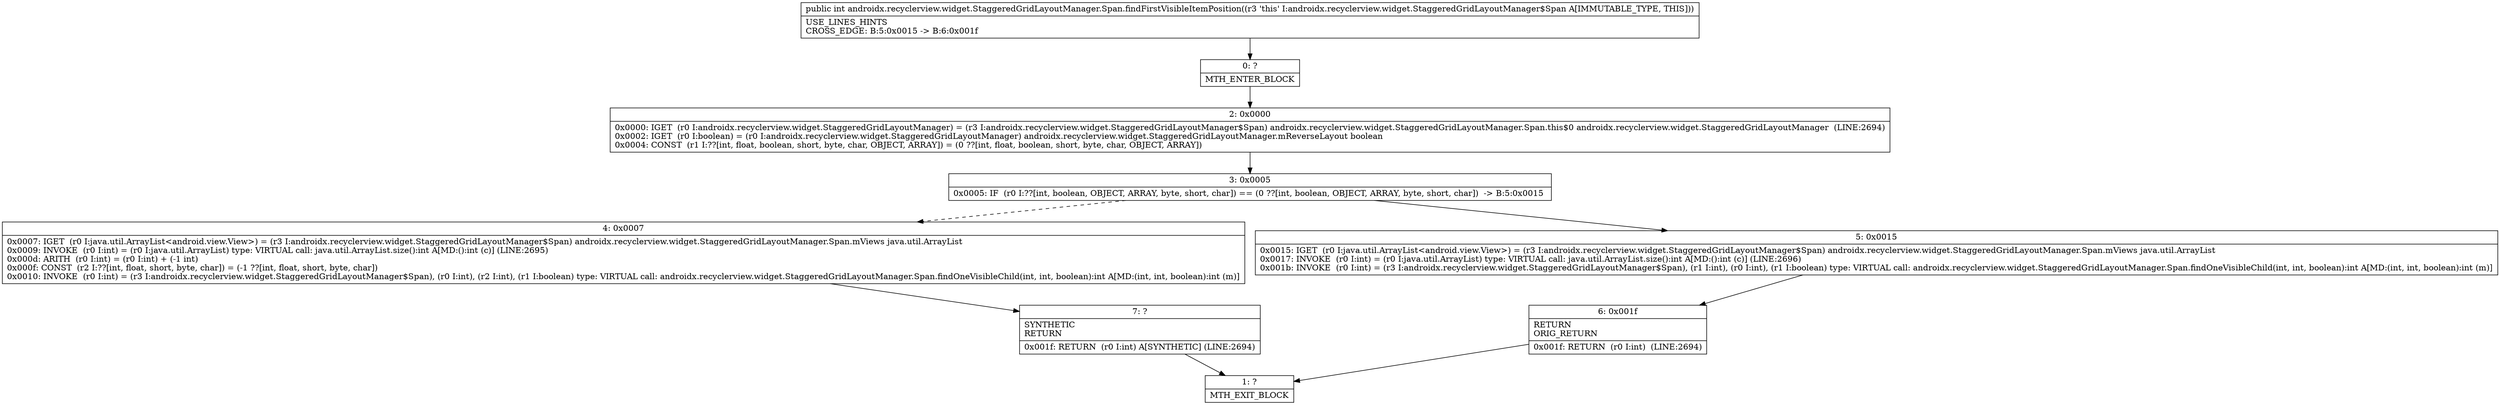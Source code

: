digraph "CFG forandroidx.recyclerview.widget.StaggeredGridLayoutManager.Span.findFirstVisibleItemPosition()I" {
Node_0 [shape=record,label="{0\:\ ?|MTH_ENTER_BLOCK\l}"];
Node_2 [shape=record,label="{2\:\ 0x0000|0x0000: IGET  (r0 I:androidx.recyclerview.widget.StaggeredGridLayoutManager) = (r3 I:androidx.recyclerview.widget.StaggeredGridLayoutManager$Span) androidx.recyclerview.widget.StaggeredGridLayoutManager.Span.this$0 androidx.recyclerview.widget.StaggeredGridLayoutManager  (LINE:2694)\l0x0002: IGET  (r0 I:boolean) = (r0 I:androidx.recyclerview.widget.StaggeredGridLayoutManager) androidx.recyclerview.widget.StaggeredGridLayoutManager.mReverseLayout boolean \l0x0004: CONST  (r1 I:??[int, float, boolean, short, byte, char, OBJECT, ARRAY]) = (0 ??[int, float, boolean, short, byte, char, OBJECT, ARRAY]) \l}"];
Node_3 [shape=record,label="{3\:\ 0x0005|0x0005: IF  (r0 I:??[int, boolean, OBJECT, ARRAY, byte, short, char]) == (0 ??[int, boolean, OBJECT, ARRAY, byte, short, char])  \-\> B:5:0x0015 \l}"];
Node_4 [shape=record,label="{4\:\ 0x0007|0x0007: IGET  (r0 I:java.util.ArrayList\<android.view.View\>) = (r3 I:androidx.recyclerview.widget.StaggeredGridLayoutManager$Span) androidx.recyclerview.widget.StaggeredGridLayoutManager.Span.mViews java.util.ArrayList \l0x0009: INVOKE  (r0 I:int) = (r0 I:java.util.ArrayList) type: VIRTUAL call: java.util.ArrayList.size():int A[MD:():int (c)] (LINE:2695)\l0x000d: ARITH  (r0 I:int) = (r0 I:int) + (\-1 int) \l0x000f: CONST  (r2 I:??[int, float, short, byte, char]) = (\-1 ??[int, float, short, byte, char]) \l0x0010: INVOKE  (r0 I:int) = (r3 I:androidx.recyclerview.widget.StaggeredGridLayoutManager$Span), (r0 I:int), (r2 I:int), (r1 I:boolean) type: VIRTUAL call: androidx.recyclerview.widget.StaggeredGridLayoutManager.Span.findOneVisibleChild(int, int, boolean):int A[MD:(int, int, boolean):int (m)]\l}"];
Node_7 [shape=record,label="{7\:\ ?|SYNTHETIC\lRETURN\l|0x001f: RETURN  (r0 I:int) A[SYNTHETIC] (LINE:2694)\l}"];
Node_1 [shape=record,label="{1\:\ ?|MTH_EXIT_BLOCK\l}"];
Node_5 [shape=record,label="{5\:\ 0x0015|0x0015: IGET  (r0 I:java.util.ArrayList\<android.view.View\>) = (r3 I:androidx.recyclerview.widget.StaggeredGridLayoutManager$Span) androidx.recyclerview.widget.StaggeredGridLayoutManager.Span.mViews java.util.ArrayList \l0x0017: INVOKE  (r0 I:int) = (r0 I:java.util.ArrayList) type: VIRTUAL call: java.util.ArrayList.size():int A[MD:():int (c)] (LINE:2696)\l0x001b: INVOKE  (r0 I:int) = (r3 I:androidx.recyclerview.widget.StaggeredGridLayoutManager$Span), (r1 I:int), (r0 I:int), (r1 I:boolean) type: VIRTUAL call: androidx.recyclerview.widget.StaggeredGridLayoutManager.Span.findOneVisibleChild(int, int, boolean):int A[MD:(int, int, boolean):int (m)]\l}"];
Node_6 [shape=record,label="{6\:\ 0x001f|RETURN\lORIG_RETURN\l|0x001f: RETURN  (r0 I:int)  (LINE:2694)\l}"];
MethodNode[shape=record,label="{public int androidx.recyclerview.widget.StaggeredGridLayoutManager.Span.findFirstVisibleItemPosition((r3 'this' I:androidx.recyclerview.widget.StaggeredGridLayoutManager$Span A[IMMUTABLE_TYPE, THIS]))  | USE_LINES_HINTS\lCROSS_EDGE: B:5:0x0015 \-\> B:6:0x001f\l}"];
MethodNode -> Node_0;Node_0 -> Node_2;
Node_2 -> Node_3;
Node_3 -> Node_4[style=dashed];
Node_3 -> Node_5;
Node_4 -> Node_7;
Node_7 -> Node_1;
Node_5 -> Node_6;
Node_6 -> Node_1;
}

